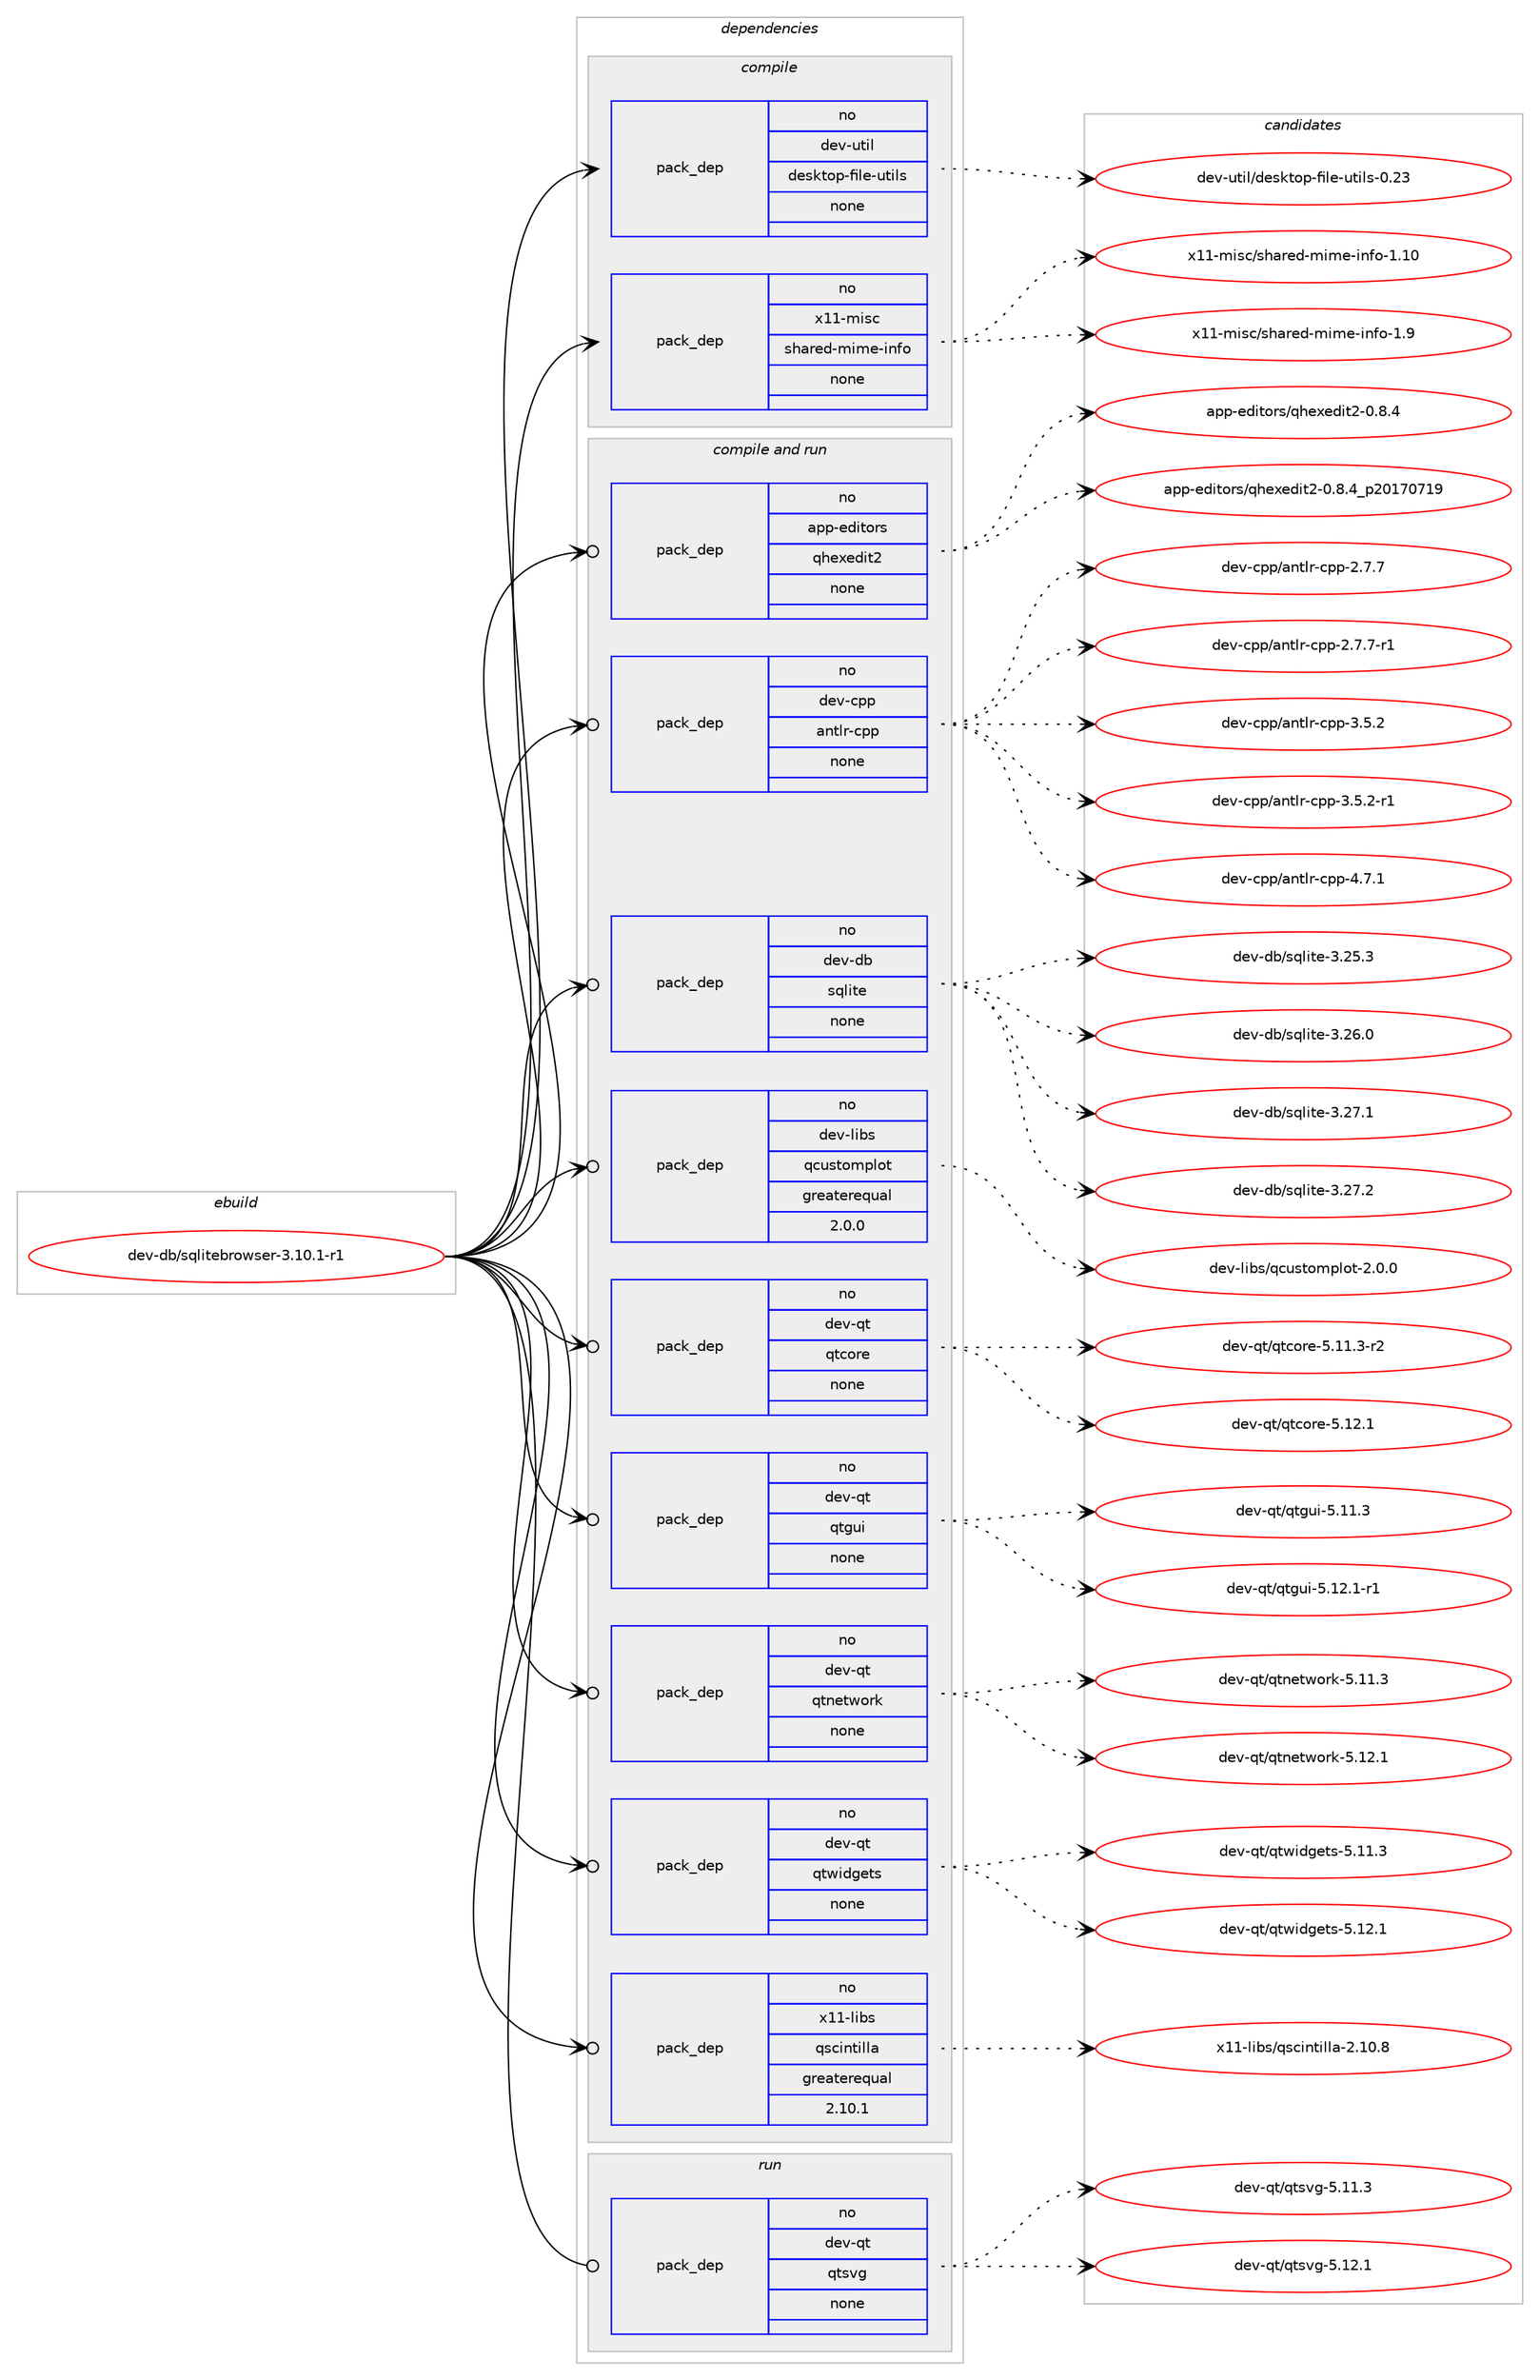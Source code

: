 digraph prolog {

# *************
# Graph options
# *************

newrank=true;
concentrate=true;
compound=true;
graph [rankdir=LR,fontname=Helvetica,fontsize=10,ranksep=1.5];#, ranksep=2.5, nodesep=0.2];
edge  [arrowhead=vee];
node  [fontname=Helvetica,fontsize=10];

# **********
# The ebuild
# **********

subgraph cluster_leftcol {
color=gray;
rank=same;
label=<<i>ebuild</i>>;
id [label="dev-db/sqlitebrowser-3.10.1-r1", color=red, width=4, href="../dev-db/sqlitebrowser-3.10.1-r1.svg"];
}

# ****************
# The dependencies
# ****************

subgraph cluster_midcol {
color=gray;
label=<<i>dependencies</i>>;
subgraph cluster_compile {
fillcolor="#eeeeee";
style=filled;
label=<<i>compile</i>>;
subgraph pack943856 {
dependency1322949 [label=<<TABLE BORDER="0" CELLBORDER="1" CELLSPACING="0" CELLPADDING="4" WIDTH="220"><TR><TD ROWSPAN="6" CELLPADDING="30">pack_dep</TD></TR><TR><TD WIDTH="110">no</TD></TR><TR><TD>dev-util</TD></TR><TR><TD>desktop-file-utils</TD></TR><TR><TD>none</TD></TR><TR><TD></TD></TR></TABLE>>, shape=none, color=blue];
}
id:e -> dependency1322949:w [weight=20,style="solid",arrowhead="vee"];
subgraph pack943857 {
dependency1322950 [label=<<TABLE BORDER="0" CELLBORDER="1" CELLSPACING="0" CELLPADDING="4" WIDTH="220"><TR><TD ROWSPAN="6" CELLPADDING="30">pack_dep</TD></TR><TR><TD WIDTH="110">no</TD></TR><TR><TD>x11-misc</TD></TR><TR><TD>shared-mime-info</TD></TR><TR><TD>none</TD></TR><TR><TD></TD></TR></TABLE>>, shape=none, color=blue];
}
id:e -> dependency1322950:w [weight=20,style="solid",arrowhead="vee"];
}
subgraph cluster_compileandrun {
fillcolor="#eeeeee";
style=filled;
label=<<i>compile and run</i>>;
subgraph pack943858 {
dependency1322951 [label=<<TABLE BORDER="0" CELLBORDER="1" CELLSPACING="0" CELLPADDING="4" WIDTH="220"><TR><TD ROWSPAN="6" CELLPADDING="30">pack_dep</TD></TR><TR><TD WIDTH="110">no</TD></TR><TR><TD>app-editors</TD></TR><TR><TD>qhexedit2</TD></TR><TR><TD>none</TD></TR><TR><TD></TD></TR></TABLE>>, shape=none, color=blue];
}
id:e -> dependency1322951:w [weight=20,style="solid",arrowhead="odotvee"];
subgraph pack943859 {
dependency1322952 [label=<<TABLE BORDER="0" CELLBORDER="1" CELLSPACING="0" CELLPADDING="4" WIDTH="220"><TR><TD ROWSPAN="6" CELLPADDING="30">pack_dep</TD></TR><TR><TD WIDTH="110">no</TD></TR><TR><TD>dev-cpp</TD></TR><TR><TD>antlr-cpp</TD></TR><TR><TD>none</TD></TR><TR><TD></TD></TR></TABLE>>, shape=none, color=blue];
}
id:e -> dependency1322952:w [weight=20,style="solid",arrowhead="odotvee"];
subgraph pack943860 {
dependency1322953 [label=<<TABLE BORDER="0" CELLBORDER="1" CELLSPACING="0" CELLPADDING="4" WIDTH="220"><TR><TD ROWSPAN="6" CELLPADDING="30">pack_dep</TD></TR><TR><TD WIDTH="110">no</TD></TR><TR><TD>dev-db</TD></TR><TR><TD>sqlite</TD></TR><TR><TD>none</TD></TR><TR><TD></TD></TR></TABLE>>, shape=none, color=blue];
}
id:e -> dependency1322953:w [weight=20,style="solid",arrowhead="odotvee"];
subgraph pack943861 {
dependency1322954 [label=<<TABLE BORDER="0" CELLBORDER="1" CELLSPACING="0" CELLPADDING="4" WIDTH="220"><TR><TD ROWSPAN="6" CELLPADDING="30">pack_dep</TD></TR><TR><TD WIDTH="110">no</TD></TR><TR><TD>dev-libs</TD></TR><TR><TD>qcustomplot</TD></TR><TR><TD>greaterequal</TD></TR><TR><TD>2.0.0</TD></TR></TABLE>>, shape=none, color=blue];
}
id:e -> dependency1322954:w [weight=20,style="solid",arrowhead="odotvee"];
subgraph pack943862 {
dependency1322955 [label=<<TABLE BORDER="0" CELLBORDER="1" CELLSPACING="0" CELLPADDING="4" WIDTH="220"><TR><TD ROWSPAN="6" CELLPADDING="30">pack_dep</TD></TR><TR><TD WIDTH="110">no</TD></TR><TR><TD>dev-qt</TD></TR><TR><TD>qtcore</TD></TR><TR><TD>none</TD></TR><TR><TD></TD></TR></TABLE>>, shape=none, color=blue];
}
id:e -> dependency1322955:w [weight=20,style="solid",arrowhead="odotvee"];
subgraph pack943863 {
dependency1322956 [label=<<TABLE BORDER="0" CELLBORDER="1" CELLSPACING="0" CELLPADDING="4" WIDTH="220"><TR><TD ROWSPAN="6" CELLPADDING="30">pack_dep</TD></TR><TR><TD WIDTH="110">no</TD></TR><TR><TD>dev-qt</TD></TR><TR><TD>qtgui</TD></TR><TR><TD>none</TD></TR><TR><TD></TD></TR></TABLE>>, shape=none, color=blue];
}
id:e -> dependency1322956:w [weight=20,style="solid",arrowhead="odotvee"];
subgraph pack943864 {
dependency1322957 [label=<<TABLE BORDER="0" CELLBORDER="1" CELLSPACING="0" CELLPADDING="4" WIDTH="220"><TR><TD ROWSPAN="6" CELLPADDING="30">pack_dep</TD></TR><TR><TD WIDTH="110">no</TD></TR><TR><TD>dev-qt</TD></TR><TR><TD>qtnetwork</TD></TR><TR><TD>none</TD></TR><TR><TD></TD></TR></TABLE>>, shape=none, color=blue];
}
id:e -> dependency1322957:w [weight=20,style="solid",arrowhead="odotvee"];
subgraph pack943865 {
dependency1322958 [label=<<TABLE BORDER="0" CELLBORDER="1" CELLSPACING="0" CELLPADDING="4" WIDTH="220"><TR><TD ROWSPAN="6" CELLPADDING="30">pack_dep</TD></TR><TR><TD WIDTH="110">no</TD></TR><TR><TD>dev-qt</TD></TR><TR><TD>qtwidgets</TD></TR><TR><TD>none</TD></TR><TR><TD></TD></TR></TABLE>>, shape=none, color=blue];
}
id:e -> dependency1322958:w [weight=20,style="solid",arrowhead="odotvee"];
subgraph pack943866 {
dependency1322959 [label=<<TABLE BORDER="0" CELLBORDER="1" CELLSPACING="0" CELLPADDING="4" WIDTH="220"><TR><TD ROWSPAN="6" CELLPADDING="30">pack_dep</TD></TR><TR><TD WIDTH="110">no</TD></TR><TR><TD>x11-libs</TD></TR><TR><TD>qscintilla</TD></TR><TR><TD>greaterequal</TD></TR><TR><TD>2.10.1</TD></TR></TABLE>>, shape=none, color=blue];
}
id:e -> dependency1322959:w [weight=20,style="solid",arrowhead="odotvee"];
}
subgraph cluster_run {
fillcolor="#eeeeee";
style=filled;
label=<<i>run</i>>;
subgraph pack943867 {
dependency1322960 [label=<<TABLE BORDER="0" CELLBORDER="1" CELLSPACING="0" CELLPADDING="4" WIDTH="220"><TR><TD ROWSPAN="6" CELLPADDING="30">pack_dep</TD></TR><TR><TD WIDTH="110">no</TD></TR><TR><TD>dev-qt</TD></TR><TR><TD>qtsvg</TD></TR><TR><TD>none</TD></TR><TR><TD></TD></TR></TABLE>>, shape=none, color=blue];
}
id:e -> dependency1322960:w [weight=20,style="solid",arrowhead="odot"];
}
}

# **************
# The candidates
# **************

subgraph cluster_choices {
rank=same;
color=gray;
label=<<i>candidates</i>>;

subgraph choice943856 {
color=black;
nodesep=1;
choice100101118451171161051084710010111510711611111245102105108101451171161051081154548465051 [label="dev-util/desktop-file-utils-0.23", color=red, width=4,href="../dev-util/desktop-file-utils-0.23.svg"];
dependency1322949:e -> choice100101118451171161051084710010111510711611111245102105108101451171161051081154548465051:w [style=dotted,weight="100"];
}
subgraph choice943857 {
color=black;
nodesep=1;
choice12049494510910511599471151049711410110045109105109101451051101021114549464948 [label="x11-misc/shared-mime-info-1.10", color=red, width=4,href="../x11-misc/shared-mime-info-1.10.svg"];
choice120494945109105115994711510497114101100451091051091014510511010211145494657 [label="x11-misc/shared-mime-info-1.9", color=red, width=4,href="../x11-misc/shared-mime-info-1.9.svg"];
dependency1322950:e -> choice12049494510910511599471151049711410110045109105109101451051101021114549464948:w [style=dotted,weight="100"];
dependency1322950:e -> choice120494945109105115994711510497114101100451091051091014510511010211145494657:w [style=dotted,weight="100"];
}
subgraph choice943858 {
color=black;
nodesep=1;
choice97112112451011001051161111141154711310410112010110010511650454846564652 [label="app-editors/qhexedit2-0.8.4", color=red, width=4,href="../app-editors/qhexedit2-0.8.4.svg"];
choice97112112451011001051161111141154711310410112010110010511650454846564652951125048495548554957 [label="app-editors/qhexedit2-0.8.4_p20170719", color=red, width=4,href="../app-editors/qhexedit2-0.8.4_p20170719.svg"];
dependency1322951:e -> choice97112112451011001051161111141154711310410112010110010511650454846564652:w [style=dotted,weight="100"];
dependency1322951:e -> choice97112112451011001051161111141154711310410112010110010511650454846564652951125048495548554957:w [style=dotted,weight="100"];
}
subgraph choice943859 {
color=black;
nodesep=1;
choice100101118459911211247971101161081144599112112455046554655 [label="dev-cpp/antlr-cpp-2.7.7", color=red, width=4,href="../dev-cpp/antlr-cpp-2.7.7.svg"];
choice1001011184599112112479711011610811445991121124550465546554511449 [label="dev-cpp/antlr-cpp-2.7.7-r1", color=red, width=4,href="../dev-cpp/antlr-cpp-2.7.7-r1.svg"];
choice100101118459911211247971101161081144599112112455146534650 [label="dev-cpp/antlr-cpp-3.5.2", color=red, width=4,href="../dev-cpp/antlr-cpp-3.5.2.svg"];
choice1001011184599112112479711011610811445991121124551465346504511449 [label="dev-cpp/antlr-cpp-3.5.2-r1", color=red, width=4,href="../dev-cpp/antlr-cpp-3.5.2-r1.svg"];
choice100101118459911211247971101161081144599112112455246554649 [label="dev-cpp/antlr-cpp-4.7.1", color=red, width=4,href="../dev-cpp/antlr-cpp-4.7.1.svg"];
dependency1322952:e -> choice100101118459911211247971101161081144599112112455046554655:w [style=dotted,weight="100"];
dependency1322952:e -> choice1001011184599112112479711011610811445991121124550465546554511449:w [style=dotted,weight="100"];
dependency1322952:e -> choice100101118459911211247971101161081144599112112455146534650:w [style=dotted,weight="100"];
dependency1322952:e -> choice1001011184599112112479711011610811445991121124551465346504511449:w [style=dotted,weight="100"];
dependency1322952:e -> choice100101118459911211247971101161081144599112112455246554649:w [style=dotted,weight="100"];
}
subgraph choice943860 {
color=black;
nodesep=1;
choice10010111845100984711511310810511610145514650534651 [label="dev-db/sqlite-3.25.3", color=red, width=4,href="../dev-db/sqlite-3.25.3.svg"];
choice10010111845100984711511310810511610145514650544648 [label="dev-db/sqlite-3.26.0", color=red, width=4,href="../dev-db/sqlite-3.26.0.svg"];
choice10010111845100984711511310810511610145514650554649 [label="dev-db/sqlite-3.27.1", color=red, width=4,href="../dev-db/sqlite-3.27.1.svg"];
choice10010111845100984711511310810511610145514650554650 [label="dev-db/sqlite-3.27.2", color=red, width=4,href="../dev-db/sqlite-3.27.2.svg"];
dependency1322953:e -> choice10010111845100984711511310810511610145514650534651:w [style=dotted,weight="100"];
dependency1322953:e -> choice10010111845100984711511310810511610145514650544648:w [style=dotted,weight="100"];
dependency1322953:e -> choice10010111845100984711511310810511610145514650554649:w [style=dotted,weight="100"];
dependency1322953:e -> choice10010111845100984711511310810511610145514650554650:w [style=dotted,weight="100"];
}
subgraph choice943861 {
color=black;
nodesep=1;
choice10010111845108105981154711399117115116111109112108111116455046484648 [label="dev-libs/qcustomplot-2.0.0", color=red, width=4,href="../dev-libs/qcustomplot-2.0.0.svg"];
dependency1322954:e -> choice10010111845108105981154711399117115116111109112108111116455046484648:w [style=dotted,weight="100"];
}
subgraph choice943862 {
color=black;
nodesep=1;
choice100101118451131164711311699111114101455346494946514511450 [label="dev-qt/qtcore-5.11.3-r2", color=red, width=4,href="../dev-qt/qtcore-5.11.3-r2.svg"];
choice10010111845113116471131169911111410145534649504649 [label="dev-qt/qtcore-5.12.1", color=red, width=4,href="../dev-qt/qtcore-5.12.1.svg"];
dependency1322955:e -> choice100101118451131164711311699111114101455346494946514511450:w [style=dotted,weight="100"];
dependency1322955:e -> choice10010111845113116471131169911111410145534649504649:w [style=dotted,weight="100"];
}
subgraph choice943863 {
color=black;
nodesep=1;
choice100101118451131164711311610311710545534649494651 [label="dev-qt/qtgui-5.11.3", color=red, width=4,href="../dev-qt/qtgui-5.11.3.svg"];
choice1001011184511311647113116103117105455346495046494511449 [label="dev-qt/qtgui-5.12.1-r1", color=red, width=4,href="../dev-qt/qtgui-5.12.1-r1.svg"];
dependency1322956:e -> choice100101118451131164711311610311710545534649494651:w [style=dotted,weight="100"];
dependency1322956:e -> choice1001011184511311647113116103117105455346495046494511449:w [style=dotted,weight="100"];
}
subgraph choice943864 {
color=black;
nodesep=1;
choice100101118451131164711311611010111611911111410745534649494651 [label="dev-qt/qtnetwork-5.11.3", color=red, width=4,href="../dev-qt/qtnetwork-5.11.3.svg"];
choice100101118451131164711311611010111611911111410745534649504649 [label="dev-qt/qtnetwork-5.12.1", color=red, width=4,href="../dev-qt/qtnetwork-5.12.1.svg"];
dependency1322957:e -> choice100101118451131164711311611010111611911111410745534649494651:w [style=dotted,weight="100"];
dependency1322957:e -> choice100101118451131164711311611010111611911111410745534649504649:w [style=dotted,weight="100"];
}
subgraph choice943865 {
color=black;
nodesep=1;
choice100101118451131164711311611910510010310111611545534649494651 [label="dev-qt/qtwidgets-5.11.3", color=red, width=4,href="../dev-qt/qtwidgets-5.11.3.svg"];
choice100101118451131164711311611910510010310111611545534649504649 [label="dev-qt/qtwidgets-5.12.1", color=red, width=4,href="../dev-qt/qtwidgets-5.12.1.svg"];
dependency1322958:e -> choice100101118451131164711311611910510010310111611545534649494651:w [style=dotted,weight="100"];
dependency1322958:e -> choice100101118451131164711311611910510010310111611545534649504649:w [style=dotted,weight="100"];
}
subgraph choice943866 {
color=black;
nodesep=1;
choice1204949451081059811547113115991051101161051081089745504649484656 [label="x11-libs/qscintilla-2.10.8", color=red, width=4,href="../x11-libs/qscintilla-2.10.8.svg"];
dependency1322959:e -> choice1204949451081059811547113115991051101161051081089745504649484656:w [style=dotted,weight="100"];
}
subgraph choice943867 {
color=black;
nodesep=1;
choice100101118451131164711311611511810345534649494651 [label="dev-qt/qtsvg-5.11.3", color=red, width=4,href="../dev-qt/qtsvg-5.11.3.svg"];
choice100101118451131164711311611511810345534649504649 [label="dev-qt/qtsvg-5.12.1", color=red, width=4,href="../dev-qt/qtsvg-5.12.1.svg"];
dependency1322960:e -> choice100101118451131164711311611511810345534649494651:w [style=dotted,weight="100"];
dependency1322960:e -> choice100101118451131164711311611511810345534649504649:w [style=dotted,weight="100"];
}
}

}
